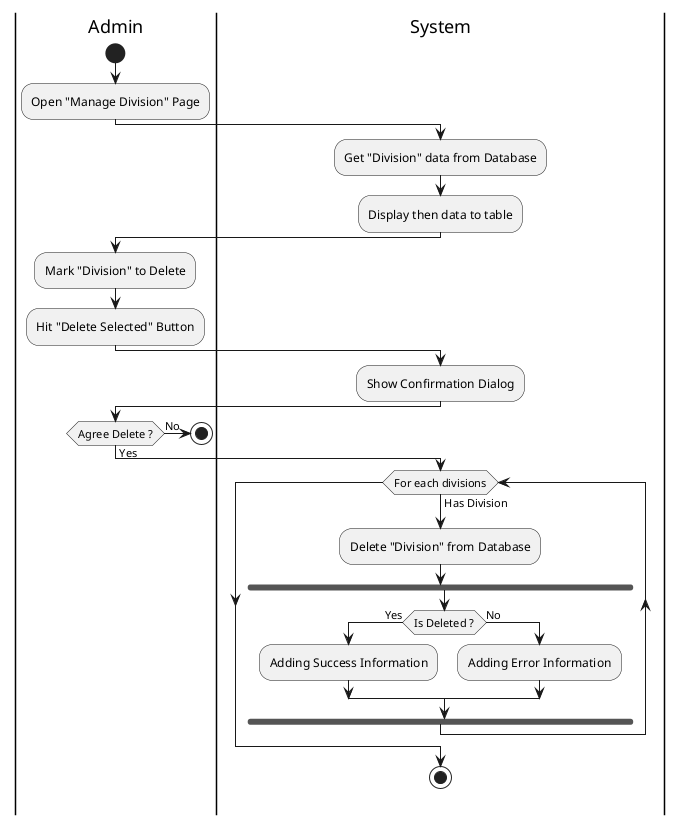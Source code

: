 @startuml DeleteDivision

skinparam ConditionEndStyle hline
skinparam Monochrome true
skinparam Shadowing false

|Admin|
start
:Open "Manage Division" Page;

|System|
:Get "Division" data from Database;
:Display then data to table;

|Admin|
:Mark "Division" to Delete;
:Hit "Delete Selected" Button;

|System|
:Show Confirmation Dialog;

|Admin|
if (Agree Delete ?) then (No)
    stop
else (Yes)
    |System|
    while(For each divisions) is (Has Division)
        :Delete "Division" from Database;
        fork
            |System|
            if (Is Deleted ?) then (Yes)
                :Adding Success Information;
            else (No)
                :Adding Error Information;
            endif
        endfork
    endwhile
    stop
endif
@enduml